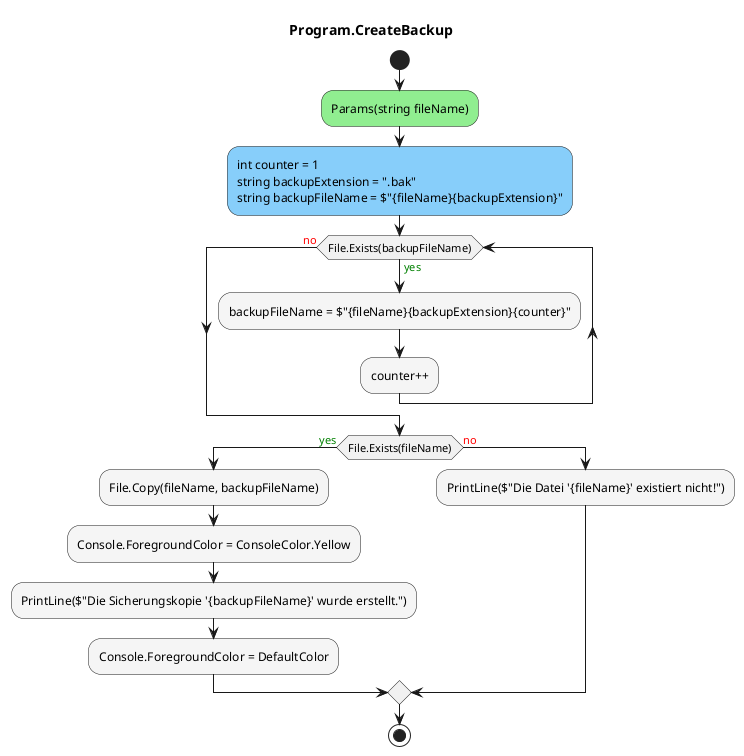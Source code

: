 @startuml Program.CreateBackup
title Program.CreateBackup
start
#LightGreen:Params(string fileName);
#LightSkyBlue:int counter = 1\nstring backupExtension = ".bak"\nstring backupFileName = $"{fileName}{backupExtension}";
while (File.Exists(backupFileName)) is (<color:green>yes)
        #WhiteSmoke:backupFileName = $"{fileName}{backupExtension}{counter}";
        #WhiteSmoke:counter++;
endwhile (<color:red>no)
if (File.Exists(fileName)) then (<color:green>yes)
        #WhiteSmoke:File.Copy(fileName, backupFileName);
        #WhiteSmoke:Console.ForegroundColor = ConsoleColor.Yellow;
        #WhiteSmoke:PrintLine($"Die Sicherungskopie '{backupFileName}' wurde erstellt.");
        #WhiteSmoke:Console.ForegroundColor = DefaultColor;
    else (<color:red>no)
            #WhiteSmoke:PrintLine($"Die Datei '{fileName}' existiert nicht!");
endif
stop
@enduml
